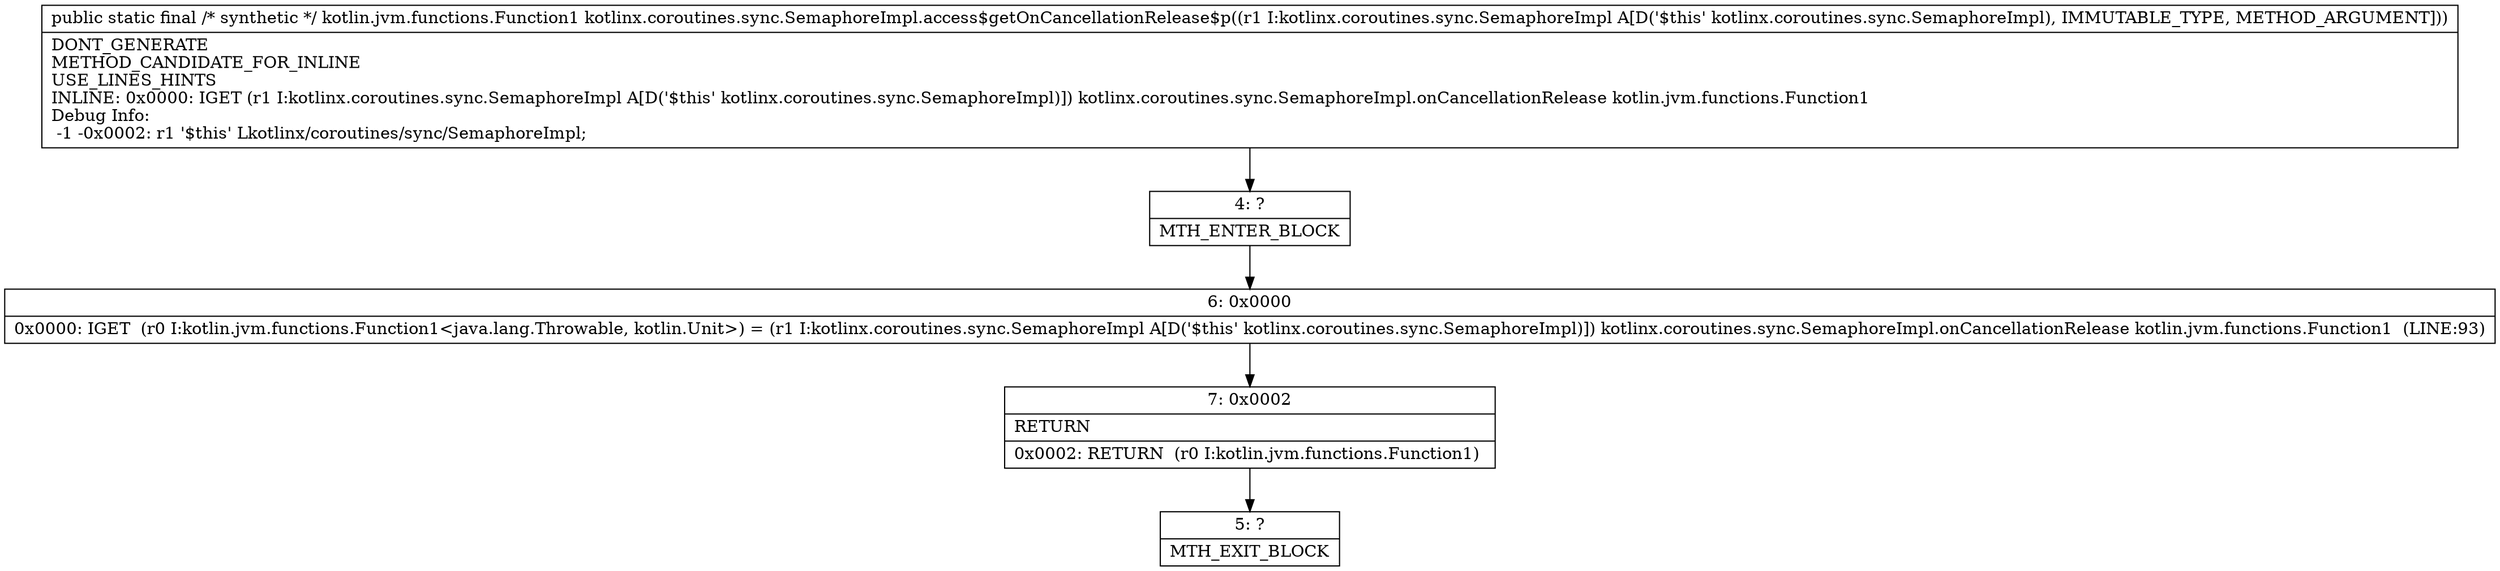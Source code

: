 digraph "CFG forkotlinx.coroutines.sync.SemaphoreImpl.access$getOnCancellationRelease$p(Lkotlinx\/coroutines\/sync\/SemaphoreImpl;)Lkotlin\/jvm\/functions\/Function1;" {
Node_4 [shape=record,label="{4\:\ ?|MTH_ENTER_BLOCK\l}"];
Node_6 [shape=record,label="{6\:\ 0x0000|0x0000: IGET  (r0 I:kotlin.jvm.functions.Function1\<java.lang.Throwable, kotlin.Unit\>) = (r1 I:kotlinx.coroutines.sync.SemaphoreImpl A[D('$this' kotlinx.coroutines.sync.SemaphoreImpl)]) kotlinx.coroutines.sync.SemaphoreImpl.onCancellationRelease kotlin.jvm.functions.Function1  (LINE:93)\l}"];
Node_7 [shape=record,label="{7\:\ 0x0002|RETURN\l|0x0002: RETURN  (r0 I:kotlin.jvm.functions.Function1) \l}"];
Node_5 [shape=record,label="{5\:\ ?|MTH_EXIT_BLOCK\l}"];
MethodNode[shape=record,label="{public static final \/* synthetic *\/ kotlin.jvm.functions.Function1 kotlinx.coroutines.sync.SemaphoreImpl.access$getOnCancellationRelease$p((r1 I:kotlinx.coroutines.sync.SemaphoreImpl A[D('$this' kotlinx.coroutines.sync.SemaphoreImpl), IMMUTABLE_TYPE, METHOD_ARGUMENT]))  | DONT_GENERATE\lMETHOD_CANDIDATE_FOR_INLINE\lUSE_LINES_HINTS\lINLINE: 0x0000: IGET  (r1 I:kotlinx.coroutines.sync.SemaphoreImpl A[D('$this' kotlinx.coroutines.sync.SemaphoreImpl)]) kotlinx.coroutines.sync.SemaphoreImpl.onCancellationRelease kotlin.jvm.functions.Function1\lDebug Info:\l  \-1 \-0x0002: r1 '$this' Lkotlinx\/coroutines\/sync\/SemaphoreImpl;\l}"];
MethodNode -> Node_4;Node_4 -> Node_6;
Node_6 -> Node_7;
Node_7 -> Node_5;
}

